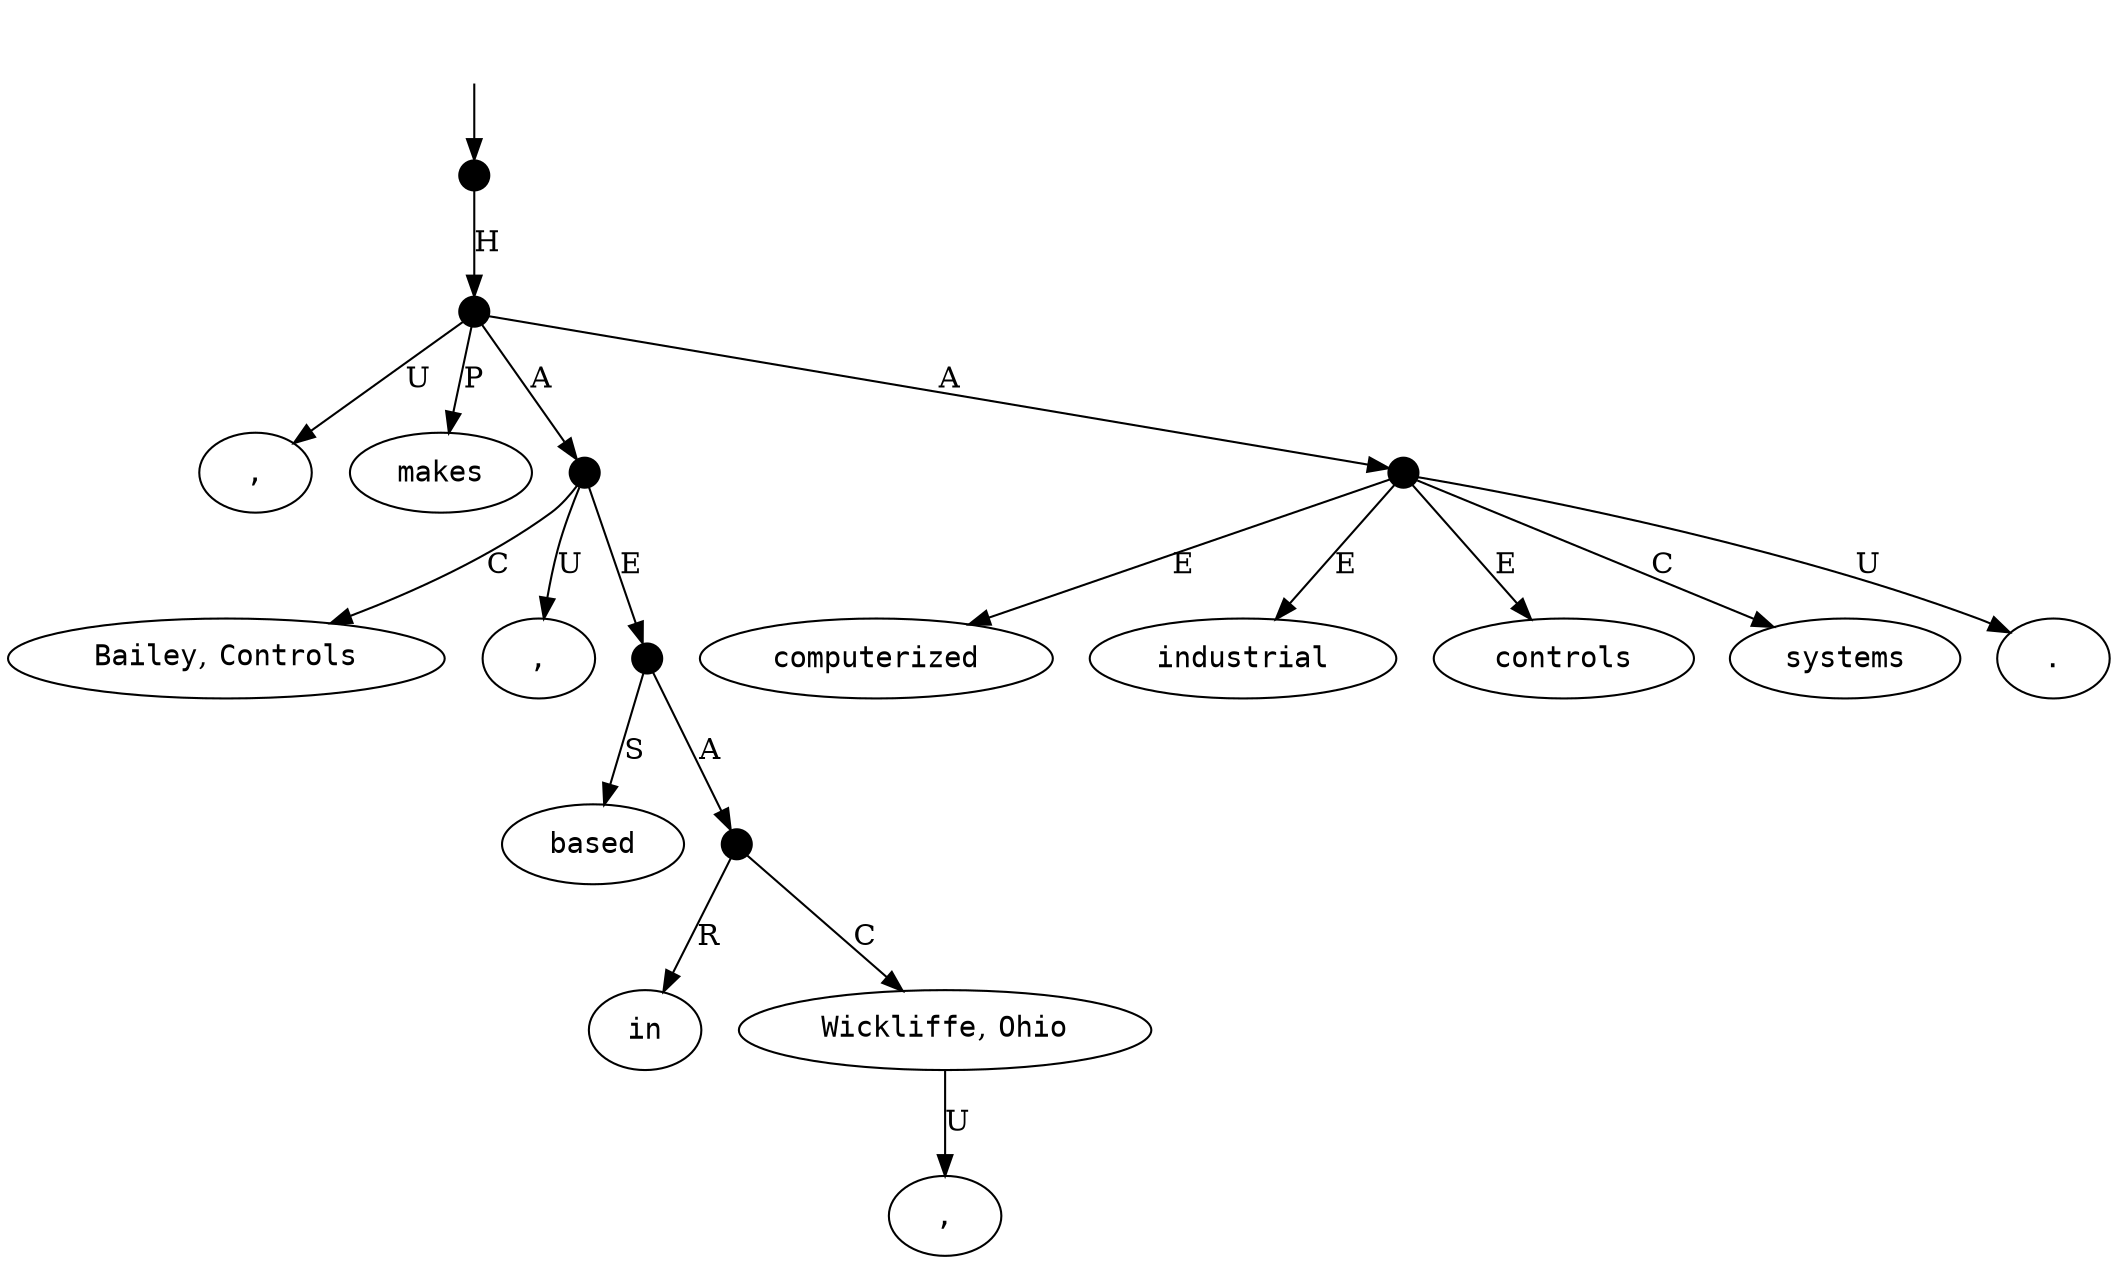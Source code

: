 digraph "20007003" {
  top [ style=invis ];
  top -> 14;
  0 [ label=<<table align="center" border="0" cellspacing="0"><tr><td colspan="2"><font face="Courier">Bailey</font>,&nbsp;<font face="Courier">Controls</font></td></tr></table>> ];
  1 [ label=<<table align="center" border="0" cellspacing="0"><tr><td colspan="2"><font face="Courier">,</font></td></tr></table>> ];
  2 [ label=<<table align="center" border="0" cellspacing="0"><tr><td colspan="2"><font face="Courier">based</font></td></tr></table>> ];
  3 [ label=<<table align="center" border="0" cellspacing="0"><tr><td colspan="2"><font face="Courier">in</font></td></tr></table>> ];
  4 [ label=<<table align="center" border="0" cellspacing="0"><tr><td colspan="2"><font face="Courier">Wickliffe</font>,&nbsp;<font face="Courier">Ohio</font></td></tr></table>> ];
  5 [ label=<<table align="center" border="0" cellspacing="0"><tr><td colspan="2"><font face="Courier">,</font></td></tr></table>> ];
  6 [ label=<<table align="center" border="0" cellspacing="0"><tr><td colspan="2"><font face="Courier">,</font></td></tr></table>> ];
  7 [ label=<<table align="center" border="0" cellspacing="0"><tr><td colspan="2"><font face="Courier">makes</font></td></tr></table>> ];
  8 [ label=<<table align="center" border="0" cellspacing="0"><tr><td colspan="2"><font face="Courier">computerized</font></td></tr></table>> ];
  9 [ label=<<table align="center" border="0" cellspacing="0"><tr><td colspan="2"><font face="Courier">industrial</font></td></tr></table>> ];
  10 [ label=<<table align="center" border="0" cellspacing="0"><tr><td colspan="2"><font face="Courier">controls</font></td></tr></table>> ];
  11 [ label=<<table align="center" border="0" cellspacing="0"><tr><td colspan="2"><font face="Courier">systems</font></td></tr></table>> ];
  12 [ label=<<table align="center" border="0" cellspacing="0"><tr><td colspan="2"><font face="Courier">.</font></td></tr></table>> ];
  13 [ shape=point, width=0.2 ];
  14 [ shape=point, width=0.2 ];
  15 [ shape=point, width=0.2 ];
  16 [ shape=point, width=0.2 ];
  17 [ shape=point, width=0.2 ];
  18 [ shape=point, width=0.2 ];
  15 -> 7 [ label="P" ];
  13 -> 1 [ label="U" ];
  16 -> 2 [ label="S" ];
  18 -> 11 [ label="C" ];
  13 -> 16 [ label="E" ];
  16 -> 17 [ label="A" ];
  15 -> 6 [ label="U" ];
  18 -> 12 [ label="U" ];
  14 -> 15 [ label="H" ];
  18 -> 10 [ label="E" ];
  13 -> 0 [ label="C" ];
  17 -> 4 [ label="C" ];
  4 -> 5 [ label="U" ];
  18 -> 9 [ label="E" ];
  17 -> 3 [ label="R" ];
  18 -> 8 [ label="E" ];
  15 -> 13 [ label="A" ];
  15 -> 18 [ label="A" ];
}

